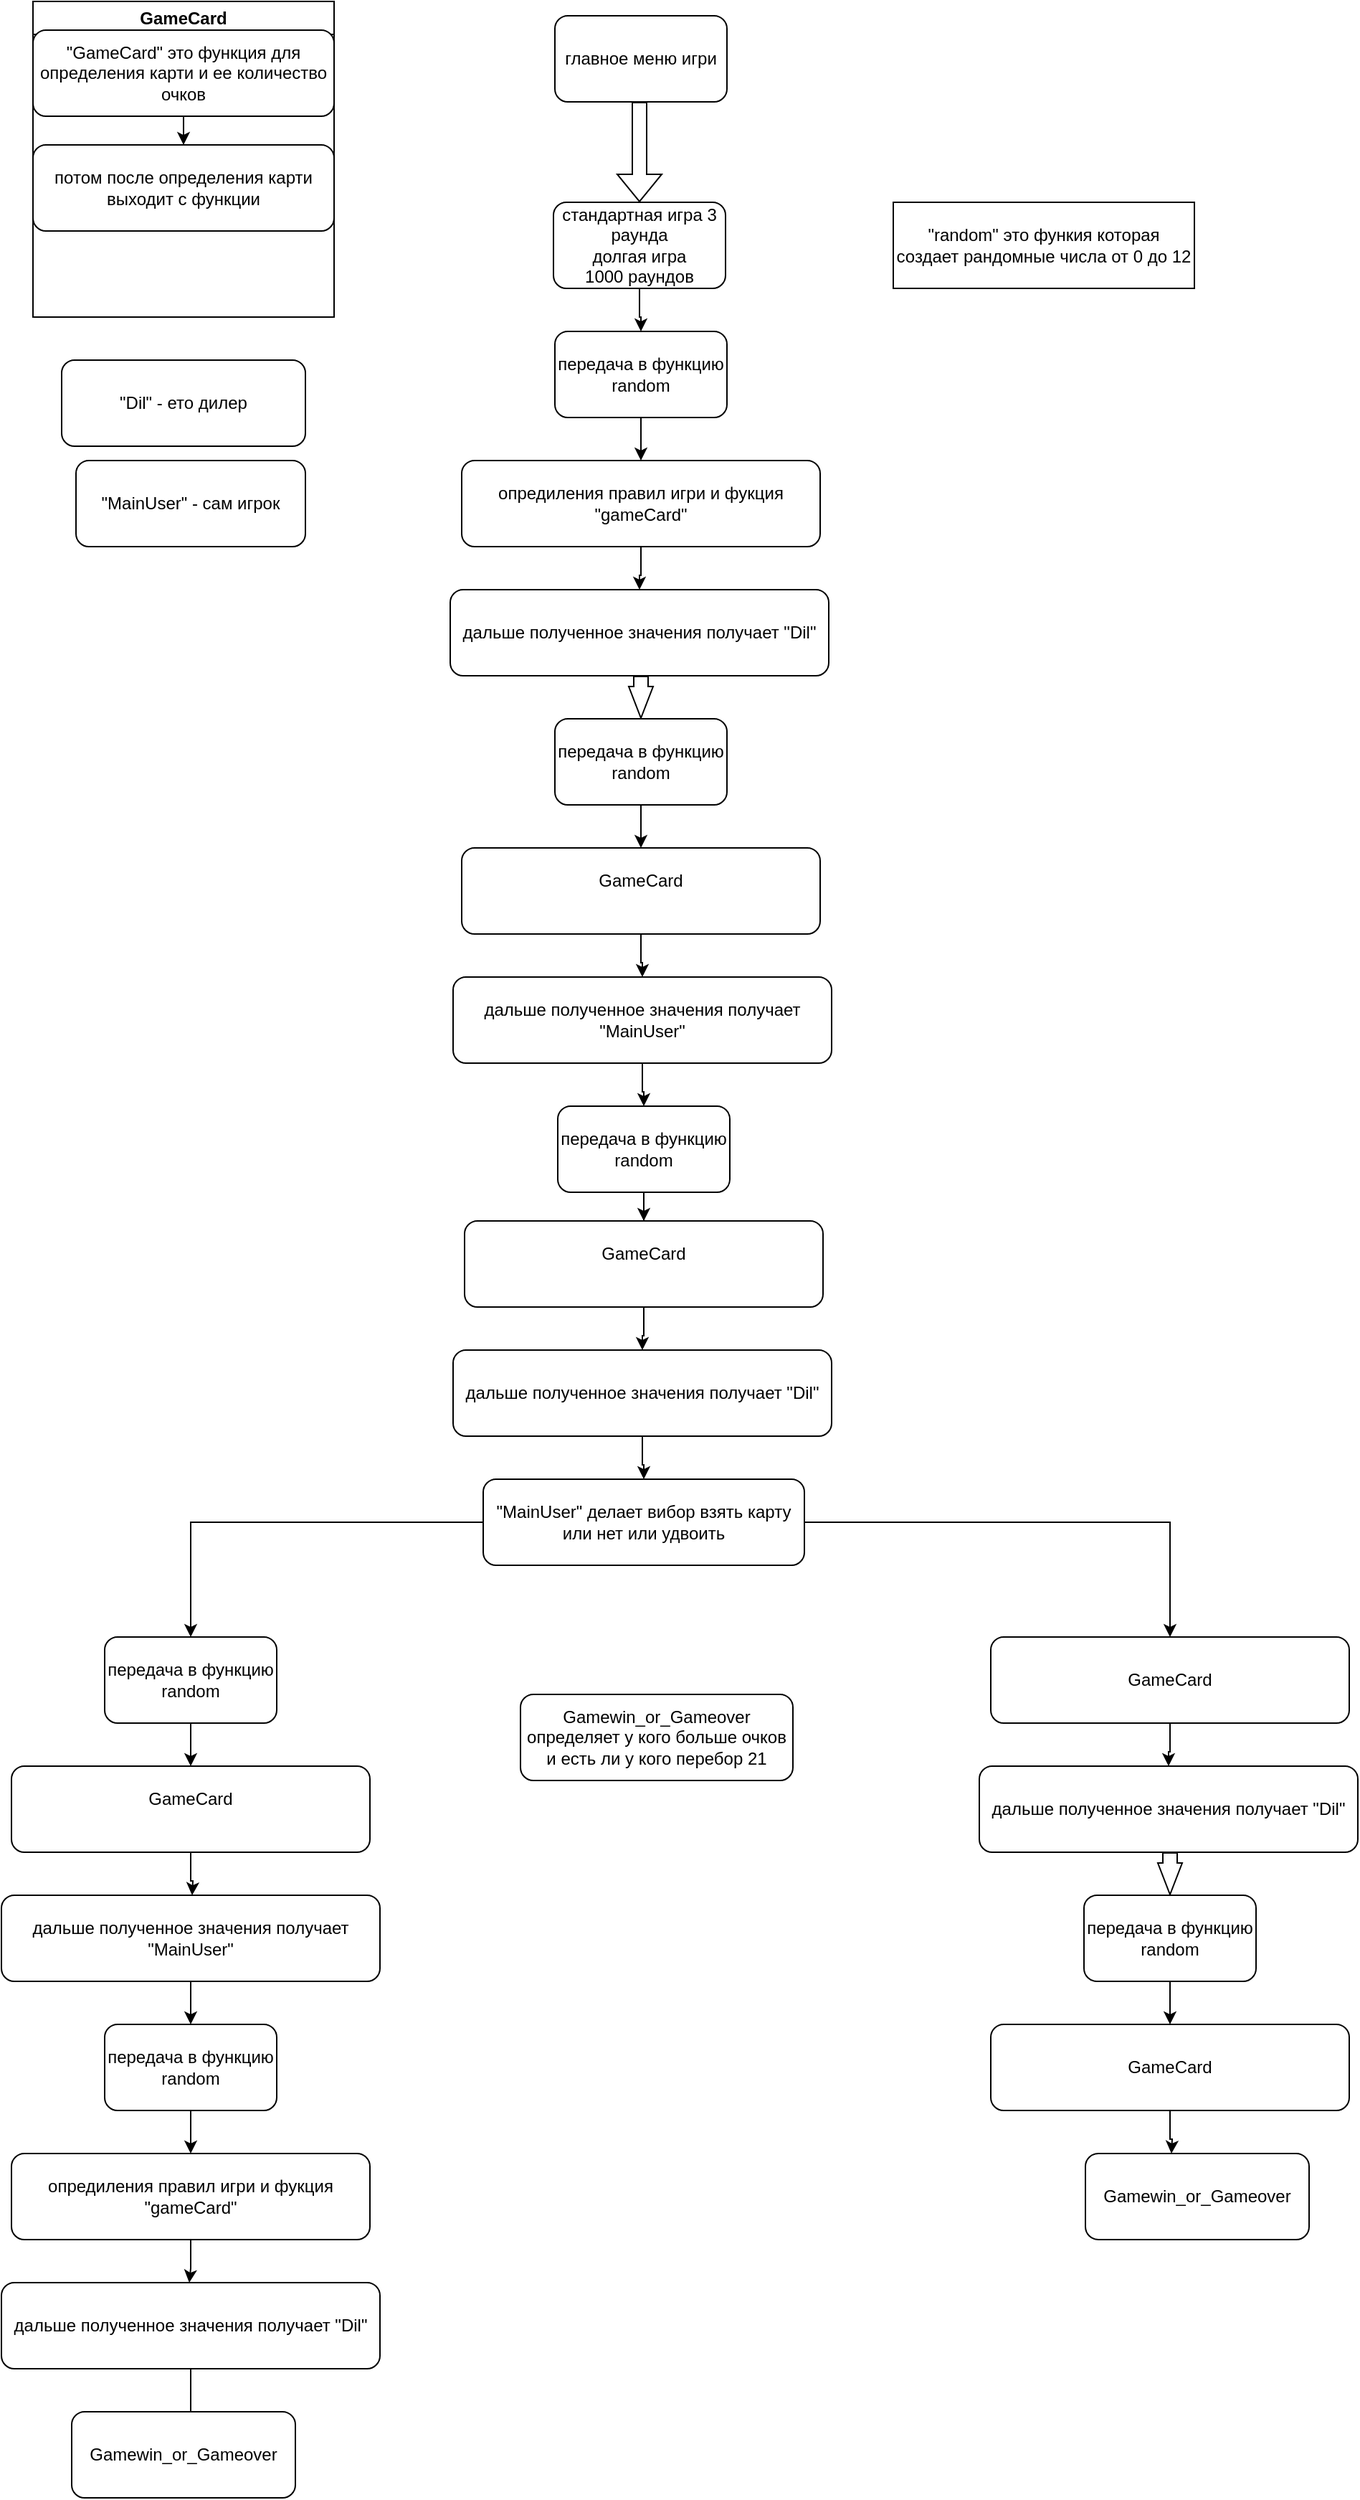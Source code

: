 <mxfile version="21.3.3" type="github">
  <diagram name="Страница 1" id="r_lVDRgGp5uJx9Xpam9D">
    <mxGraphModel dx="2289" dy="586" grid="1" gridSize="10" guides="1" tooltips="1" connect="1" arrows="1" fold="1" page="1" pageScale="1" pageWidth="827" pageHeight="1169" math="0" shadow="0">
      <root>
        <mxCell id="0" />
        <mxCell id="1" parent="0" />
        <mxCell id="Q5koWyMDlj7Sh_N4O_10-7" value="&lt;div&gt;главное меню игри&lt;/div&gt;" style="rounded=1;whiteSpace=wrap;html=1;" vertex="1" parent="1">
          <mxGeometry x="354" y="10" width="120" height="60" as="geometry" />
        </mxCell>
        <mxCell id="Q5koWyMDlj7Sh_N4O_10-8" value="" style="shape=flexArrow;endArrow=classic;html=1;rounded=0;" edge="1" parent="1">
          <mxGeometry width="50" height="50" relative="1" as="geometry">
            <mxPoint x="413" y="70" as="sourcePoint" />
            <mxPoint x="413" y="140" as="targetPoint" />
          </mxGeometry>
        </mxCell>
        <mxCell id="Q5koWyMDlj7Sh_N4O_10-23" value="" style="edgeStyle=orthogonalEdgeStyle;rounded=0;orthogonalLoop=1;jettySize=auto;html=1;" edge="1" parent="1" source="Q5koWyMDlj7Sh_N4O_10-11" target="Q5koWyMDlj7Sh_N4O_10-22">
          <mxGeometry relative="1" as="geometry" />
        </mxCell>
        <mxCell id="Q5koWyMDlj7Sh_N4O_10-11" value="опредиления правил игри и фукция &quot;gameCard&quot;" style="rounded=1;whiteSpace=wrap;html=1;" vertex="1" parent="1">
          <mxGeometry x="289" y="320" width="250" height="60" as="geometry" />
        </mxCell>
        <mxCell id="Q5koWyMDlj7Sh_N4O_10-12" value="GameCard" style="swimlane;whiteSpace=wrap;html=1;" vertex="1" parent="1">
          <mxGeometry x="-10" width="210" height="220" as="geometry" />
        </mxCell>
        <mxCell id="Q5koWyMDlj7Sh_N4O_10-17" value="" style="edgeStyle=orthogonalEdgeStyle;rounded=0;orthogonalLoop=1;jettySize=auto;html=1;" edge="1" parent="Q5koWyMDlj7Sh_N4O_10-12" source="Q5koWyMDlj7Sh_N4O_10-13" target="Q5koWyMDlj7Sh_N4O_10-16">
          <mxGeometry relative="1" as="geometry" />
        </mxCell>
        <mxCell id="Q5koWyMDlj7Sh_N4O_10-13" value="&quot;GameCard&quot; это функция для определения карти и ее количество очков" style="rounded=1;whiteSpace=wrap;html=1;" vertex="1" parent="Q5koWyMDlj7Sh_N4O_10-12">
          <mxGeometry y="20" width="210" height="60" as="geometry" />
        </mxCell>
        <mxCell id="Q5koWyMDlj7Sh_N4O_10-16" value="потом после определения карти выходит с функции" style="whiteSpace=wrap;html=1;rounded=1;" vertex="1" parent="Q5koWyMDlj7Sh_N4O_10-12">
          <mxGeometry y="100" width="210" height="60" as="geometry" />
        </mxCell>
        <mxCell id="Q5koWyMDlj7Sh_N4O_10-19" value="" style="edgeStyle=orthogonalEdgeStyle;rounded=0;orthogonalLoop=1;jettySize=auto;html=1;" edge="1" parent="1" source="Q5koWyMDlj7Sh_N4O_10-18" target="Q5koWyMDlj7Sh_N4O_10-11">
          <mxGeometry relative="1" as="geometry" />
        </mxCell>
        <mxCell id="Q5koWyMDlj7Sh_N4O_10-18" value="передача в функцию random" style="rounded=1;whiteSpace=wrap;html=1;" vertex="1" parent="1">
          <mxGeometry x="354" y="230" width="120" height="60" as="geometry" />
        </mxCell>
        <mxCell id="Q5koWyMDlj7Sh_N4O_10-21" value="&quot;random&quot; это функия которая создает рандомные числа от 0 до 12" style="rounded=0;whiteSpace=wrap;html=1;" vertex="1" parent="1">
          <mxGeometry x="590" y="140" width="210" height="60" as="geometry" />
        </mxCell>
        <mxCell id="Q5koWyMDlj7Sh_N4O_10-22" value="дальше полученное значения получает &quot;Dil&quot;" style="rounded=1;whiteSpace=wrap;html=1;" vertex="1" parent="1">
          <mxGeometry x="281" y="410" width="264" height="60" as="geometry" />
        </mxCell>
        <mxCell id="Q5koWyMDlj7Sh_N4O_10-24" value="&quot;Dil&quot; - ето дилер " style="rounded=1;whiteSpace=wrap;html=1;" vertex="1" parent="1">
          <mxGeometry x="10" y="250" width="170" height="60" as="geometry" />
        </mxCell>
        <mxCell id="Q5koWyMDlj7Sh_N4O_10-25" value="&quot;MainUser&quot; - сам игрок" style="rounded=1;whiteSpace=wrap;html=1;" vertex="1" parent="1">
          <mxGeometry x="20" y="320" width="160" height="60" as="geometry" />
        </mxCell>
        <mxCell id="Q5koWyMDlj7Sh_N4O_10-27" value="" style="shape=flexArrow;endArrow=classic;html=1;rounded=0;endWidth=6;endSize=7;" edge="1" parent="1">
          <mxGeometry width="50" height="50" relative="1" as="geometry">
            <mxPoint x="414" y="470" as="sourcePoint" />
            <mxPoint x="414" y="500" as="targetPoint" />
          </mxGeometry>
        </mxCell>
        <mxCell id="Q5koWyMDlj7Sh_N4O_10-33" value="" style="edgeStyle=orthogonalEdgeStyle;rounded=0;orthogonalLoop=1;jettySize=auto;html=1;" edge="1" parent="1" source="Q5koWyMDlj7Sh_N4O_10-31" target="Q5koWyMDlj7Sh_N4O_10-32">
          <mxGeometry relative="1" as="geometry" />
        </mxCell>
        <mxCell id="Q5koWyMDlj7Sh_N4O_10-31" value="передача в функцию random" style="rounded=1;whiteSpace=wrap;html=1;" vertex="1" parent="1">
          <mxGeometry x="354" y="500" width="120" height="60" as="geometry" />
        </mxCell>
        <mxCell id="Q5koWyMDlj7Sh_N4O_10-35" value="" style="edgeStyle=orthogonalEdgeStyle;rounded=0;orthogonalLoop=1;jettySize=auto;html=1;" edge="1" parent="1" source="Q5koWyMDlj7Sh_N4O_10-32" target="Q5koWyMDlj7Sh_N4O_10-34">
          <mxGeometry relative="1" as="geometry" />
        </mxCell>
        <mxCell id="Q5koWyMDlj7Sh_N4O_10-32" value="&#xa;GameCard&#xa;&#xa;" style="rounded=1;whiteSpace=wrap;html=1;" vertex="1" parent="1">
          <mxGeometry x="289" y="590" width="250" height="60" as="geometry" />
        </mxCell>
        <mxCell id="Q5koWyMDlj7Sh_N4O_10-48" value="" style="edgeStyle=orthogonalEdgeStyle;rounded=0;orthogonalLoop=1;jettySize=auto;html=1;" edge="1" parent="1" source="Q5koWyMDlj7Sh_N4O_10-34" target="Q5koWyMDlj7Sh_N4O_10-46">
          <mxGeometry relative="1" as="geometry" />
        </mxCell>
        <mxCell id="Q5koWyMDlj7Sh_N4O_10-34" value="дальше полученное значения получает &quot;MainUser&quot;" style="rounded=1;whiteSpace=wrap;html=1;" vertex="1" parent="1">
          <mxGeometry x="283" y="680" width="264" height="60" as="geometry" />
        </mxCell>
        <mxCell id="Q5koWyMDlj7Sh_N4O_10-43" value="" style="edgeStyle=orthogonalEdgeStyle;rounded=0;orthogonalLoop=1;jettySize=auto;html=1;" edge="1" source="Q5koWyMDlj7Sh_N4O_10-44" target="Q5koWyMDlj7Sh_N4O_10-47" parent="1">
          <mxGeometry relative="1" as="geometry" />
        </mxCell>
        <mxCell id="Q5koWyMDlj7Sh_N4O_10-44" value="&#xa;GameCard&#xa;&#xa;" style="rounded=1;whiteSpace=wrap;html=1;" vertex="1" parent="1">
          <mxGeometry x="291" y="850" width="250" height="60" as="geometry" />
        </mxCell>
        <mxCell id="Q5koWyMDlj7Sh_N4O_10-45" value="" style="edgeStyle=orthogonalEdgeStyle;rounded=0;orthogonalLoop=1;jettySize=auto;html=1;" edge="1" source="Q5koWyMDlj7Sh_N4O_10-46" target="Q5koWyMDlj7Sh_N4O_10-44" parent="1">
          <mxGeometry relative="1" as="geometry" />
        </mxCell>
        <mxCell id="Q5koWyMDlj7Sh_N4O_10-46" value="передача в функцию random" style="rounded=1;whiteSpace=wrap;html=1;" vertex="1" parent="1">
          <mxGeometry x="356" y="770" width="120" height="60" as="geometry" />
        </mxCell>
        <mxCell id="Q5koWyMDlj7Sh_N4O_10-53" value="" style="edgeStyle=orthogonalEdgeStyle;rounded=0;orthogonalLoop=1;jettySize=auto;html=1;" edge="1" parent="1" source="Q5koWyMDlj7Sh_N4O_10-47" target="Q5koWyMDlj7Sh_N4O_10-52">
          <mxGeometry relative="1" as="geometry" />
        </mxCell>
        <mxCell id="Q5koWyMDlj7Sh_N4O_10-47" value="дальше полученное значения получает &quot;Dil&quot;" style="rounded=1;whiteSpace=wrap;html=1;" vertex="1" parent="1">
          <mxGeometry x="283" y="940" width="264" height="60" as="geometry" />
        </mxCell>
        <mxCell id="Q5koWyMDlj7Sh_N4O_10-67" style="edgeStyle=orthogonalEdgeStyle;rounded=0;orthogonalLoop=1;jettySize=auto;html=1;entryX=0.5;entryY=0;entryDx=0;entryDy=0;" edge="1" parent="1" source="Q5koWyMDlj7Sh_N4O_10-52" target="Q5koWyMDlj7Sh_N4O_10-57">
          <mxGeometry relative="1" as="geometry" />
        </mxCell>
        <mxCell id="Q5koWyMDlj7Sh_N4O_10-84" style="edgeStyle=orthogonalEdgeStyle;rounded=0;orthogonalLoop=1;jettySize=auto;html=1;entryX=0.5;entryY=0;entryDx=0;entryDy=0;" edge="1" parent="1" source="Q5koWyMDlj7Sh_N4O_10-52" target="Q5koWyMDlj7Sh_N4O_10-74">
          <mxGeometry relative="1" as="geometry" />
        </mxCell>
        <mxCell id="Q5koWyMDlj7Sh_N4O_10-52" value="&quot;MainUser&quot; делает вибор взять карту или нет или удвоить" style="rounded=1;whiteSpace=wrap;html=1;" vertex="1" parent="1">
          <mxGeometry x="304" y="1030" width="224" height="60" as="geometry" />
        </mxCell>
        <mxCell id="Q5koWyMDlj7Sh_N4O_10-56" value="" style="edgeStyle=orthogonalEdgeStyle;rounded=0;orthogonalLoop=1;jettySize=auto;html=1;" edge="1" source="Q5koWyMDlj7Sh_N4O_10-57" target="Q5koWyMDlj7Sh_N4O_10-59" parent="1">
          <mxGeometry relative="1" as="geometry" />
        </mxCell>
        <mxCell id="Q5koWyMDlj7Sh_N4O_10-57" value="GameCard" style="rounded=1;whiteSpace=wrap;html=1;" vertex="1" parent="1">
          <mxGeometry x="658" y="1140" width="250" height="60" as="geometry" />
        </mxCell>
        <mxCell id="Q5koWyMDlj7Sh_N4O_10-59" value="дальше полученное значения получает &quot;Dil&quot;" style="rounded=1;whiteSpace=wrap;html=1;" vertex="1" parent="1">
          <mxGeometry x="650" y="1230" width="264" height="60" as="geometry" />
        </mxCell>
        <mxCell id="Q5koWyMDlj7Sh_N4O_10-60" value="" style="shape=flexArrow;endArrow=classic;html=1;rounded=0;endWidth=6;endSize=7;" edge="1" parent="1">
          <mxGeometry width="50" height="50" relative="1" as="geometry">
            <mxPoint x="783" y="1290" as="sourcePoint" />
            <mxPoint x="783" y="1320" as="targetPoint" />
          </mxGeometry>
        </mxCell>
        <mxCell id="Q5koWyMDlj7Sh_N4O_10-61" value="" style="edgeStyle=orthogonalEdgeStyle;rounded=0;orthogonalLoop=1;jettySize=auto;html=1;" edge="1" source="Q5koWyMDlj7Sh_N4O_10-62" target="Q5koWyMDlj7Sh_N4O_10-64" parent="1">
          <mxGeometry relative="1" as="geometry" />
        </mxCell>
        <mxCell id="Q5koWyMDlj7Sh_N4O_10-62" value="передача в функцию random" style="rounded=1;whiteSpace=wrap;html=1;" vertex="1" parent="1">
          <mxGeometry x="723" y="1320" width="120" height="60" as="geometry" />
        </mxCell>
        <mxCell id="Q5koWyMDlj7Sh_N4O_10-63" value="" style="edgeStyle=orthogonalEdgeStyle;rounded=0;orthogonalLoop=1;jettySize=auto;html=1;" edge="1" source="Q5koWyMDlj7Sh_N4O_10-64" parent="1">
          <mxGeometry relative="1" as="geometry">
            <mxPoint x="784" y="1500" as="targetPoint" />
          </mxGeometry>
        </mxCell>
        <mxCell id="Q5koWyMDlj7Sh_N4O_10-64" value="GameCard" style="rounded=1;whiteSpace=wrap;html=1;" vertex="1" parent="1">
          <mxGeometry x="658" y="1410" width="250" height="60" as="geometry" />
        </mxCell>
        <mxCell id="Q5koWyMDlj7Sh_N4O_10-65" value="Gamewin_or_Gameover" style="rounded=1;whiteSpace=wrap;html=1;" vertex="1" parent="1">
          <mxGeometry x="724" y="1500" width="156" height="60" as="geometry" />
        </mxCell>
        <mxCell id="Q5koWyMDlj7Sh_N4O_10-66" value="&lt;div&gt;Gamewin_or_Gameover&lt;/div&gt;&lt;div&gt;определяет у кого больше очков и есть ли у кого перебор 21&lt;br&gt;&lt;/div&gt;" style="rounded=1;whiteSpace=wrap;html=1;" vertex="1" parent="1">
          <mxGeometry x="330" y="1180" width="190" height="60" as="geometry" />
        </mxCell>
        <mxCell id="Q5koWyMDlj7Sh_N4O_10-68" value="" style="edgeStyle=orthogonalEdgeStyle;rounded=0;orthogonalLoop=1;jettySize=auto;html=1;" edge="1" source="Q5koWyMDlj7Sh_N4O_10-69" parent="1">
          <mxGeometry relative="1" as="geometry">
            <mxPoint x="99" y="1590" as="targetPoint" />
          </mxGeometry>
        </mxCell>
        <mxCell id="Q5koWyMDlj7Sh_N4O_10-69" value="опредиления правил игри и фукция &quot;gameCard&quot;" style="rounded=1;whiteSpace=wrap;html=1;" vertex="1" parent="1">
          <mxGeometry x="-25" y="1500" width="250" height="60" as="geometry" />
        </mxCell>
        <mxCell id="Q5koWyMDlj7Sh_N4O_10-70" value="" style="edgeStyle=orthogonalEdgeStyle;rounded=0;orthogonalLoop=1;jettySize=auto;html=1;" edge="1" source="Q5koWyMDlj7Sh_N4O_10-71" target="Q5koWyMDlj7Sh_N4O_10-69" parent="1">
          <mxGeometry relative="1" as="geometry" />
        </mxCell>
        <mxCell id="Q5koWyMDlj7Sh_N4O_10-71" value="передача в функцию random" style="rounded=1;whiteSpace=wrap;html=1;" vertex="1" parent="1">
          <mxGeometry x="40" y="1410" width="120" height="60" as="geometry" />
        </mxCell>
        <mxCell id="Q5koWyMDlj7Sh_N4O_10-73" value="" style="edgeStyle=orthogonalEdgeStyle;rounded=0;orthogonalLoop=1;jettySize=auto;html=1;" edge="1" source="Q5koWyMDlj7Sh_N4O_10-74" target="Q5koWyMDlj7Sh_N4O_10-76" parent="1">
          <mxGeometry relative="1" as="geometry" />
        </mxCell>
        <mxCell id="Q5koWyMDlj7Sh_N4O_10-74" value="передача в функцию random" style="rounded=1;whiteSpace=wrap;html=1;" vertex="1" parent="1">
          <mxGeometry x="40" y="1140" width="120" height="60" as="geometry" />
        </mxCell>
        <mxCell id="Q5koWyMDlj7Sh_N4O_10-75" value="" style="edgeStyle=orthogonalEdgeStyle;rounded=0;orthogonalLoop=1;jettySize=auto;html=1;" edge="1" source="Q5koWyMDlj7Sh_N4O_10-76" parent="1">
          <mxGeometry relative="1" as="geometry">
            <mxPoint x="101" y="1320" as="targetPoint" />
          </mxGeometry>
        </mxCell>
        <mxCell id="Q5koWyMDlj7Sh_N4O_10-76" value="&#xa;GameCard&#xa;&#xa;" style="rounded=1;whiteSpace=wrap;html=1;" vertex="1" parent="1">
          <mxGeometry x="-25" y="1230" width="250" height="60" as="geometry" />
        </mxCell>
        <mxCell id="Q5koWyMDlj7Sh_N4O_10-79" style="edgeStyle=orthogonalEdgeStyle;rounded=0;orthogonalLoop=1;jettySize=auto;html=1;" edge="1" parent="1" source="Q5koWyMDlj7Sh_N4O_10-77" target="Q5koWyMDlj7Sh_N4O_10-71">
          <mxGeometry relative="1" as="geometry" />
        </mxCell>
        <mxCell id="Q5koWyMDlj7Sh_N4O_10-77" value="дальше полученное значения получает &quot;MainUser&quot;" style="rounded=1;whiteSpace=wrap;html=1;" vertex="1" parent="1">
          <mxGeometry x="-32" y="1320" width="264" height="60" as="geometry" />
        </mxCell>
        <mxCell id="Q5koWyMDlj7Sh_N4O_10-85" style="edgeStyle=orthogonalEdgeStyle;rounded=0;orthogonalLoop=1;jettySize=auto;html=1;entryX=0.532;entryY=0.167;entryDx=0;entryDy=0;entryPerimeter=0;" edge="1" parent="1" source="Q5koWyMDlj7Sh_N4O_10-78" target="Q5koWyMDlj7Sh_N4O_10-80">
          <mxGeometry relative="1" as="geometry" />
        </mxCell>
        <mxCell id="Q5koWyMDlj7Sh_N4O_10-78" value="дальше полученное значения получает &quot;Dil&quot;" style="rounded=1;whiteSpace=wrap;html=1;" vertex="1" parent="1">
          <mxGeometry x="-32" y="1590" width="264" height="60" as="geometry" />
        </mxCell>
        <mxCell id="Q5koWyMDlj7Sh_N4O_10-80" value="Gamewin_or_Gameover" style="rounded=1;whiteSpace=wrap;html=1;" vertex="1" parent="1">
          <mxGeometry x="17" y="1680" width="156" height="60" as="geometry" />
        </mxCell>
        <mxCell id="Q5koWyMDlj7Sh_N4O_10-83" value="" style="edgeStyle=orthogonalEdgeStyle;rounded=0;orthogonalLoop=1;jettySize=auto;html=1;" edge="1" parent="1" source="Q5koWyMDlj7Sh_N4O_10-82" target="Q5koWyMDlj7Sh_N4O_10-18">
          <mxGeometry relative="1" as="geometry" />
        </mxCell>
        <mxCell id="Q5koWyMDlj7Sh_N4O_10-82" value="&lt;div&gt;стандартная игра 3 раунда&lt;/div&gt;&lt;div&gt;долгая игра&lt;/div&gt;&lt;div&gt;1000 раундов&lt;br&gt;&lt;/div&gt;" style="rounded=1;whiteSpace=wrap;html=1;" vertex="1" parent="1">
          <mxGeometry x="353" y="140" width="120" height="60" as="geometry" />
        </mxCell>
      </root>
    </mxGraphModel>
  </diagram>
</mxfile>
